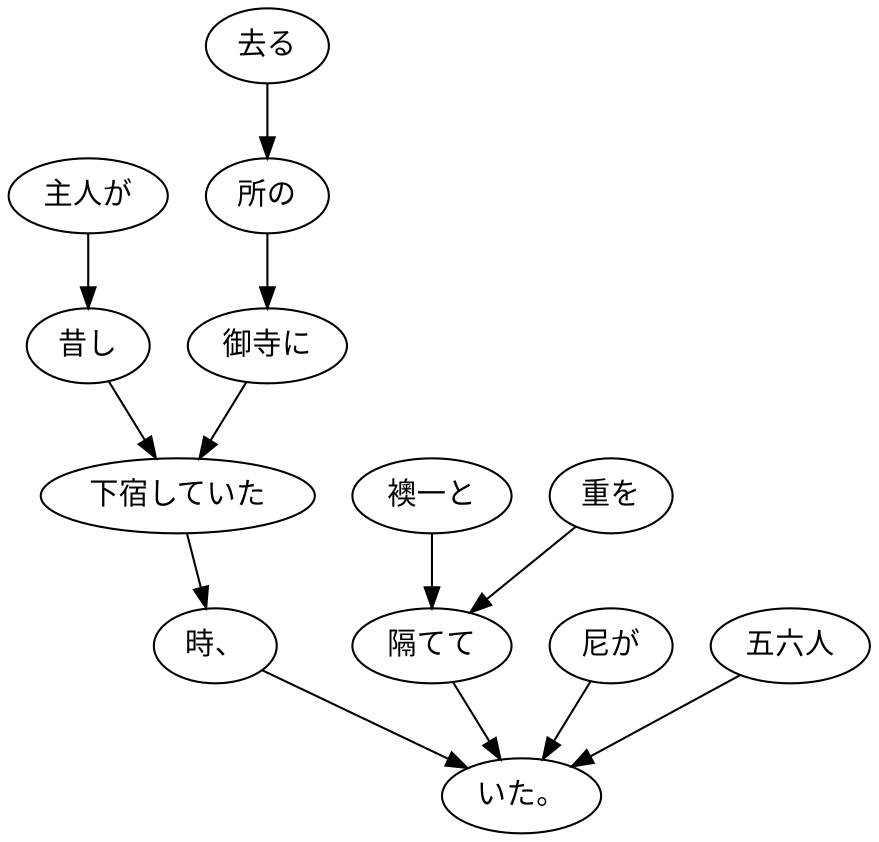 digraph graph6546 {
	node0 [label="主人が"];
	node1 [label="昔し"];
	node2 [label="去る"];
	node3 [label="所の"];
	node4 [label="御寺に"];
	node5 [label="下宿していた"];
	node6 [label="時、"];
	node7 [label="襖一と"];
	node8 [label="重を"];
	node9 [label="隔てて"];
	node10 [label="尼が"];
	node11 [label="五六人"];
	node12 [label="いた。"];
	node0 -> node1;
	node1 -> node5;
	node2 -> node3;
	node3 -> node4;
	node4 -> node5;
	node5 -> node6;
	node6 -> node12;
	node7 -> node9;
	node8 -> node9;
	node9 -> node12;
	node10 -> node12;
	node11 -> node12;
}
